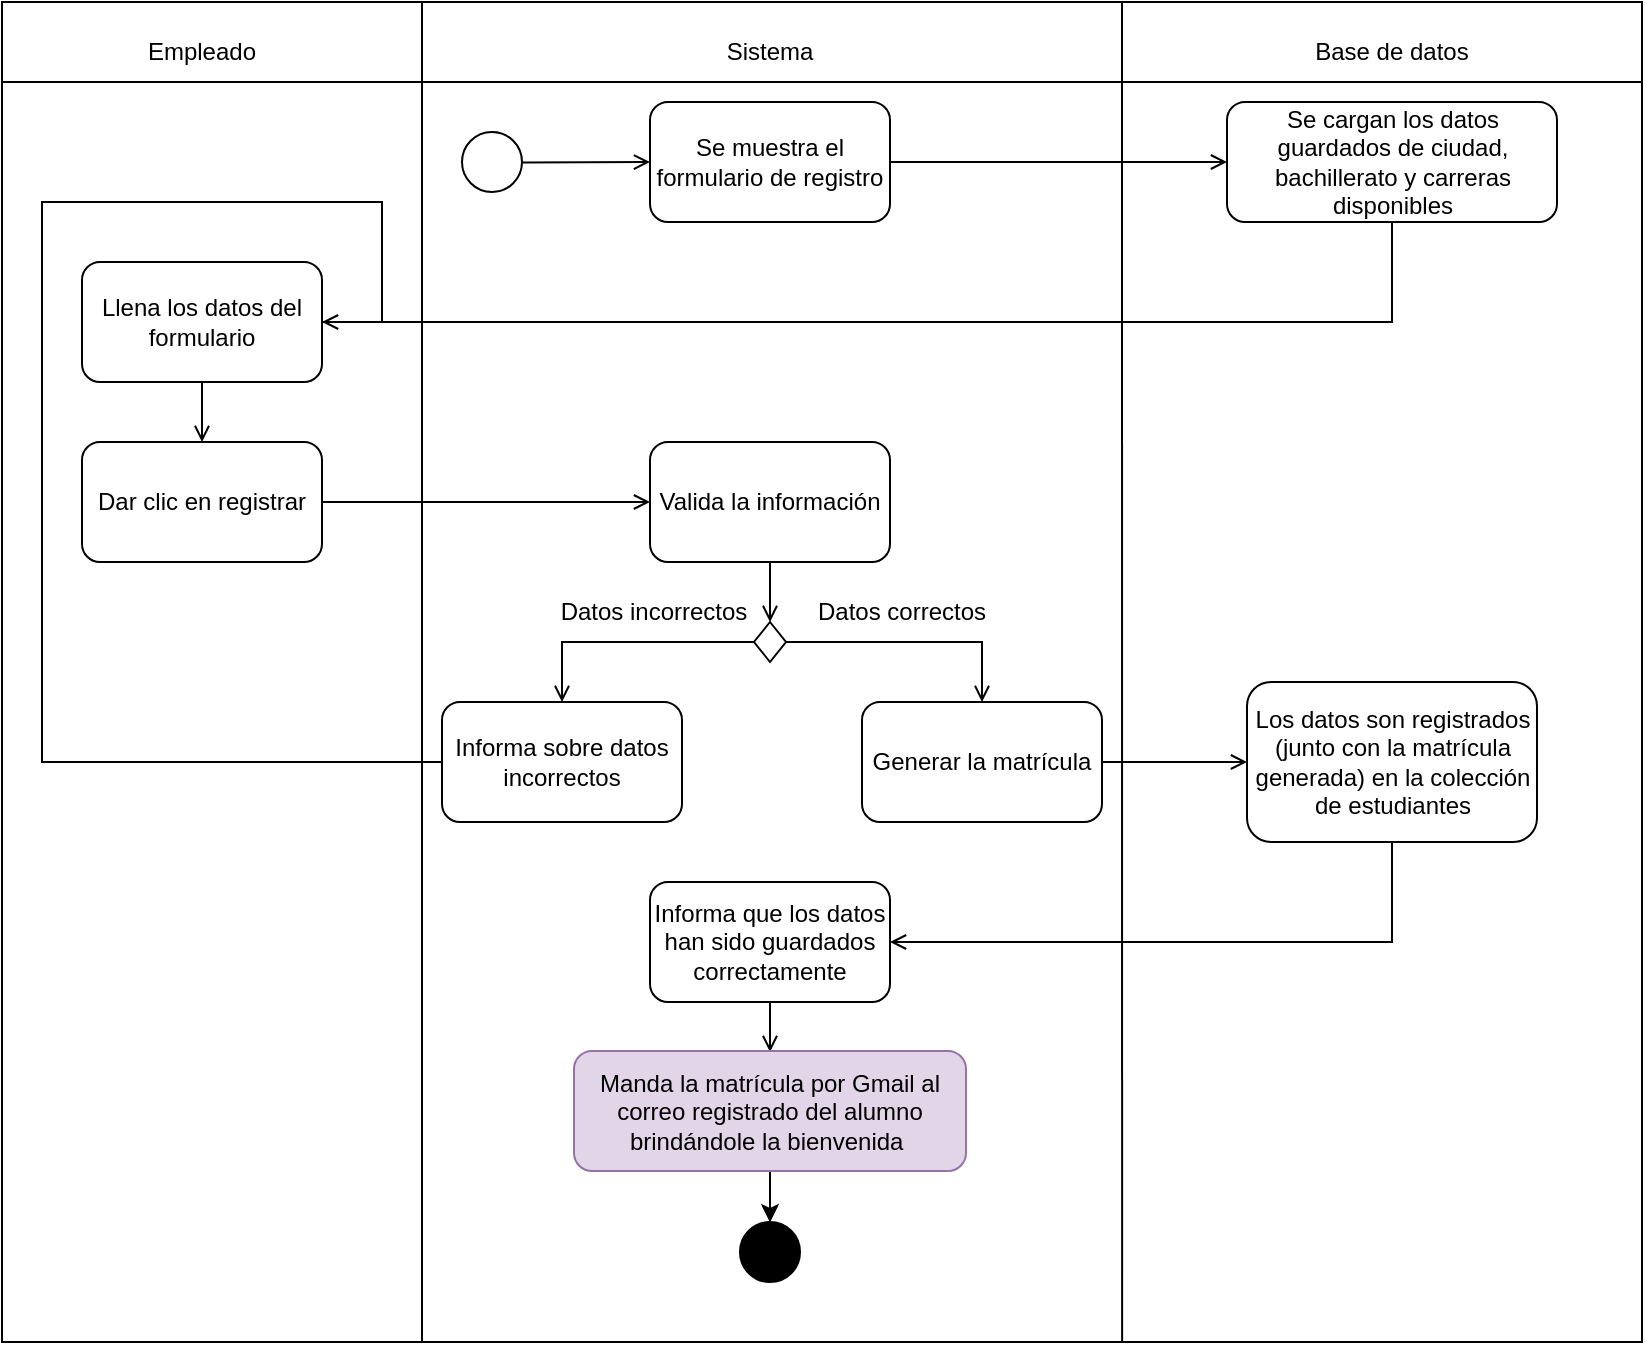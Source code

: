 <mxfile version="22.1.3" type="github">
  <diagram name="Página-1" id="kJy6fA5xsbS_I4HmSZd8">
    <mxGraphModel dx="1434" dy="725" grid="1" gridSize="10" guides="1" tooltips="1" connect="1" arrows="1" fold="1" page="1" pageScale="1" pageWidth="827" pageHeight="1169" math="0" shadow="0">
      <root>
        <mxCell id="0" />
        <mxCell id="1" parent="0" />
        <mxCell id="3AA65xwWDKS9D7IZsWyU-1" value="" style="rounded=0;whiteSpace=wrap;html=1;movable=1;resizable=1;rotatable=1;deletable=1;editable=1;locked=0;connectable=1;" vertex="1" parent="1">
          <mxGeometry width="820" height="670" as="geometry" />
        </mxCell>
        <mxCell id="3AA65xwWDKS9D7IZsWyU-2" value="" style="endArrow=none;html=1;rounded=0;movable=0;resizable=0;rotatable=0;deletable=0;editable=0;locked=1;connectable=0;" edge="1" parent="1">
          <mxGeometry width="50" height="50" relative="1" as="geometry">
            <mxPoint y="40" as="sourcePoint" />
            <mxPoint x="820" y="40" as="targetPoint" />
          </mxGeometry>
        </mxCell>
        <mxCell id="3AA65xwWDKS9D7IZsWyU-3" value="Empleado" style="text;html=1;strokeColor=none;fillColor=none;align=center;verticalAlign=middle;whiteSpace=wrap;rounded=0;" vertex="1" parent="1">
          <mxGeometry x="70" y="10" width="60" height="30" as="geometry" />
        </mxCell>
        <mxCell id="3AA65xwWDKS9D7IZsWyU-4" value="" style="endArrow=none;html=1;rounded=0;" edge="1" parent="1">
          <mxGeometry width="50" height="50" relative="1" as="geometry">
            <mxPoint x="210" y="670" as="sourcePoint" />
            <mxPoint x="210" as="targetPoint" />
          </mxGeometry>
        </mxCell>
        <mxCell id="3AA65xwWDKS9D7IZsWyU-5" value="" style="endArrow=none;html=1;rounded=0;exitX=0.683;exitY=1;exitDx=0;exitDy=0;exitPerimeter=0;" edge="1" parent="1" source="3AA65xwWDKS9D7IZsWyU-1">
          <mxGeometry width="50" height="50" relative="1" as="geometry">
            <mxPoint x="560" y="540" as="sourcePoint" />
            <mxPoint x="560" as="targetPoint" />
          </mxGeometry>
        </mxCell>
        <mxCell id="3AA65xwWDKS9D7IZsWyU-6" value="Sistema" style="text;html=1;strokeColor=none;fillColor=none;align=center;verticalAlign=middle;whiteSpace=wrap;rounded=0;" vertex="1" parent="1">
          <mxGeometry x="354" y="10" width="60" height="30" as="geometry" />
        </mxCell>
        <mxCell id="3AA65xwWDKS9D7IZsWyU-7" value="Base de datos" style="text;html=1;strokeColor=none;fillColor=none;align=center;verticalAlign=middle;whiteSpace=wrap;rounded=0;" vertex="1" parent="1">
          <mxGeometry x="650" y="10" width="90" height="30" as="geometry" />
        </mxCell>
        <mxCell id="3AA65xwWDKS9D7IZsWyU-13" value="" style="ellipse;html=1;" vertex="1" parent="1">
          <mxGeometry x="230" y="65" width="30" height="30" as="geometry" />
        </mxCell>
        <mxCell id="3AA65xwWDKS9D7IZsWyU-14" value="" style="endArrow=open;html=1;rounded=0;align=center;verticalAlign=top;endFill=0;labelBackgroundColor=none;endSize=6;entryX=0;entryY=0.5;entryDx=0;entryDy=0;" edge="1" source="3AA65xwWDKS9D7IZsWyU-13" parent="1" target="3AA65xwWDKS9D7IZsWyU-15">
          <mxGeometry relative="1" as="geometry">
            <mxPoint x="290" y="65" as="targetPoint" />
          </mxGeometry>
        </mxCell>
        <mxCell id="3AA65xwWDKS9D7IZsWyU-15" value="Se muestra el formulario de registro" style="rounded=1;whiteSpace=wrap;html=1;" vertex="1" parent="1">
          <mxGeometry x="324" y="50" width="120" height="60" as="geometry" />
        </mxCell>
        <mxCell id="3AA65xwWDKS9D7IZsWyU-16" value="Se cargan los datos guardados de ciudad, bachillerato y carreras disponibles" style="rounded=1;whiteSpace=wrap;html=1;" vertex="1" parent="1">
          <mxGeometry x="612.5" y="50" width="165" height="60" as="geometry" />
        </mxCell>
        <mxCell id="3AA65xwWDKS9D7IZsWyU-17" value="" style="endArrow=open;html=1;rounded=0;align=center;verticalAlign=top;endFill=0;labelBackgroundColor=none;endSize=6;exitX=1;exitY=0.5;exitDx=0;exitDy=0;" edge="1" parent="1" source="3AA65xwWDKS9D7IZsWyU-15" target="3AA65xwWDKS9D7IZsWyU-16">
          <mxGeometry relative="1" as="geometry">
            <mxPoint x="334" y="90" as="targetPoint" />
            <mxPoint x="270" y="90" as="sourcePoint" />
          </mxGeometry>
        </mxCell>
        <mxCell id="3AA65xwWDKS9D7IZsWyU-18" value="Llena los datos del formulario" style="rounded=1;whiteSpace=wrap;html=1;" vertex="1" parent="1">
          <mxGeometry x="40" y="130" width="120" height="60" as="geometry" />
        </mxCell>
        <mxCell id="3AA65xwWDKS9D7IZsWyU-20" value="Dar clic en registrar" style="rounded=1;whiteSpace=wrap;html=1;" vertex="1" parent="1">
          <mxGeometry x="40" y="220" width="120" height="60" as="geometry" />
        </mxCell>
        <mxCell id="3AA65xwWDKS9D7IZsWyU-21" value="" style="endArrow=open;html=1;rounded=0;align=center;verticalAlign=top;endFill=0;labelBackgroundColor=none;endSize=6;" edge="1" parent="1" source="3AA65xwWDKS9D7IZsWyU-18" target="3AA65xwWDKS9D7IZsWyU-20">
          <mxGeometry relative="1" as="geometry">
            <mxPoint x="354" y="110" as="targetPoint" />
            <mxPoint x="290" y="110" as="sourcePoint" />
          </mxGeometry>
        </mxCell>
        <mxCell id="3AA65xwWDKS9D7IZsWyU-22" value="" style="endArrow=open;html=1;rounded=0;align=center;verticalAlign=top;endFill=0;labelBackgroundColor=none;endSize=6;" edge="1" parent="1" source="3AA65xwWDKS9D7IZsWyU-16" target="3AA65xwWDKS9D7IZsWyU-18">
          <mxGeometry relative="1" as="geometry">
            <mxPoint x="364" y="120" as="targetPoint" />
            <mxPoint x="300" y="120" as="sourcePoint" />
            <Array as="points">
              <mxPoint x="695" y="160" />
            </Array>
          </mxGeometry>
        </mxCell>
        <mxCell id="3AA65xwWDKS9D7IZsWyU-23" value="Valida la información" style="rounded=1;whiteSpace=wrap;html=1;" vertex="1" parent="1">
          <mxGeometry x="324" y="220" width="120" height="60" as="geometry" />
        </mxCell>
        <mxCell id="3AA65xwWDKS9D7IZsWyU-24" value="" style="endArrow=open;html=1;rounded=0;align=center;verticalAlign=top;endFill=0;labelBackgroundColor=none;endSize=6;" edge="1" parent="1" source="3AA65xwWDKS9D7IZsWyU-20" target="3AA65xwWDKS9D7IZsWyU-23">
          <mxGeometry relative="1" as="geometry">
            <mxPoint x="374" y="130" as="targetPoint" />
            <mxPoint x="310" y="130" as="sourcePoint" />
          </mxGeometry>
        </mxCell>
        <mxCell id="3AA65xwWDKS9D7IZsWyU-25" value="" style="rhombus;whiteSpace=wrap;html=1;" vertex="1" parent="1">
          <mxGeometry x="376" y="310" width="16" height="20" as="geometry" />
        </mxCell>
        <mxCell id="3AA65xwWDKS9D7IZsWyU-26" value="" style="endArrow=open;html=1;rounded=0;align=center;verticalAlign=top;endFill=0;labelBackgroundColor=none;endSize=6;entryX=0.5;entryY=0;entryDx=0;entryDy=0;" edge="1" parent="1" source="3AA65xwWDKS9D7IZsWyU-23" target="3AA65xwWDKS9D7IZsWyU-25">
          <mxGeometry relative="1" as="geometry">
            <mxPoint x="384" y="140" as="targetPoint" />
            <mxPoint x="320" y="140" as="sourcePoint" />
          </mxGeometry>
        </mxCell>
        <mxCell id="3AA65xwWDKS9D7IZsWyU-27" value="Informa sobre datos incorrectos" style="rounded=1;whiteSpace=wrap;html=1;" vertex="1" parent="1">
          <mxGeometry x="220" y="350" width="120" height="60" as="geometry" />
        </mxCell>
        <mxCell id="3AA65xwWDKS9D7IZsWyU-29" value="Los datos son registrados (junto con la matrícula generada) en la colección de estudiantes" style="rounded=1;whiteSpace=wrap;html=1;" vertex="1" parent="1">
          <mxGeometry x="622.5" y="340" width="145" height="80" as="geometry" />
        </mxCell>
        <mxCell id="3AA65xwWDKS9D7IZsWyU-30" value="" style="endArrow=open;html=1;rounded=0;align=center;verticalAlign=top;endFill=0;labelBackgroundColor=none;endSize=6;exitX=0;exitY=0.5;exitDx=0;exitDy=0;" edge="1" parent="1" source="3AA65xwWDKS9D7IZsWyU-25" target="3AA65xwWDKS9D7IZsWyU-27">
          <mxGeometry relative="1" as="geometry">
            <mxPoint x="404" y="160" as="targetPoint" />
            <mxPoint x="340" y="160" as="sourcePoint" />
            <Array as="points">
              <mxPoint x="280" y="320" />
            </Array>
          </mxGeometry>
        </mxCell>
        <mxCell id="3AA65xwWDKS9D7IZsWyU-31" value="" style="endArrow=open;html=1;rounded=0;align=center;verticalAlign=top;endFill=0;labelBackgroundColor=none;endSize=6;exitX=1;exitY=0.5;exitDx=0;exitDy=0;" edge="1" parent="1" source="3AA65xwWDKS9D7IZsWyU-25" target="3AA65xwWDKS9D7IZsWyU-47">
          <mxGeometry relative="1" as="geometry">
            <mxPoint x="414" y="170" as="targetPoint" />
            <mxPoint x="350" y="170" as="sourcePoint" />
            <Array as="points">
              <mxPoint x="490" y="320" />
            </Array>
          </mxGeometry>
        </mxCell>
        <mxCell id="3AA65xwWDKS9D7IZsWyU-32" value="Datos correctos" style="text;html=1;strokeColor=none;fillColor=none;align=center;verticalAlign=middle;whiteSpace=wrap;rounded=0;" vertex="1" parent="1">
          <mxGeometry x="400" y="290" width="100" height="30" as="geometry" />
        </mxCell>
        <mxCell id="3AA65xwWDKS9D7IZsWyU-33" value="Datos incorrectos" style="text;html=1;strokeColor=none;fillColor=none;align=center;verticalAlign=middle;whiteSpace=wrap;rounded=0;" vertex="1" parent="1">
          <mxGeometry x="276" y="290" width="100" height="30" as="geometry" />
        </mxCell>
        <mxCell id="3AA65xwWDKS9D7IZsWyU-35" value="" style="endArrow=none;html=1;rounded=0;" edge="1" parent="1" source="3AA65xwWDKS9D7IZsWyU-18" target="3AA65xwWDKS9D7IZsWyU-27">
          <mxGeometry width="50" height="50" relative="1" as="geometry">
            <mxPoint x="60" y="120" as="sourcePoint" />
            <mxPoint x="110" y="70" as="targetPoint" />
            <Array as="points">
              <mxPoint x="190" y="160" />
              <mxPoint x="190" y="100" />
              <mxPoint x="20" y="100" />
              <mxPoint x="20" y="380" />
            </Array>
          </mxGeometry>
        </mxCell>
        <mxCell id="3AA65xwWDKS9D7IZsWyU-36" value="Informa que los datos han sido guardados correctamente" style="rounded=1;whiteSpace=wrap;html=1;" vertex="1" parent="1">
          <mxGeometry x="324" y="440" width="120" height="60" as="geometry" />
        </mxCell>
        <mxCell id="3AA65xwWDKS9D7IZsWyU-37" value="" style="endArrow=open;html=1;rounded=0;align=center;verticalAlign=top;endFill=0;labelBackgroundColor=none;endSize=6;" edge="1" parent="1" source="3AA65xwWDKS9D7IZsWyU-29" target="3AA65xwWDKS9D7IZsWyU-36">
          <mxGeometry relative="1" as="geometry">
            <mxPoint x="434" y="190" as="targetPoint" />
            <mxPoint x="370" y="190" as="sourcePoint" />
            <Array as="points">
              <mxPoint x="695" y="470" />
            </Array>
          </mxGeometry>
        </mxCell>
        <mxCell id="3AA65xwWDKS9D7IZsWyU-40" value="" style="endArrow=open;html=1;rounded=0;align=center;verticalAlign=top;endFill=0;labelBackgroundColor=none;endSize=6;" edge="1" parent="1" source="3AA65xwWDKS9D7IZsWyU-36">
          <mxGeometry relative="1" as="geometry">
            <mxPoint x="384" y="525" as="targetPoint" />
            <mxPoint x="380" y="200" as="sourcePoint" />
          </mxGeometry>
        </mxCell>
        <mxCell id="3AA65xwWDKS9D7IZsWyU-41" value="" style="ellipse;html=1;fillColor=#000000;strokeColor=#000000;" vertex="1" parent="1">
          <mxGeometry x="369" y="610" width="30" height="30" as="geometry" />
        </mxCell>
        <mxCell id="3AA65xwWDKS9D7IZsWyU-42" value="" style="endArrow=open;html=1;rounded=0;align=center;verticalAlign=top;endFill=0;labelBackgroundColor=none;endSize=6;" edge="1" parent="1" target="3AA65xwWDKS9D7IZsWyU-41">
          <mxGeometry relative="1" as="geometry">
            <mxPoint x="394" y="540" as="targetPoint" />
            <mxPoint x="384" y="590" as="sourcePoint" />
          </mxGeometry>
        </mxCell>
        <mxCell id="3AA65xwWDKS9D7IZsWyU-50" value="" style="edgeStyle=orthogonalEdgeStyle;rounded=0;orthogonalLoop=1;jettySize=auto;html=1;" edge="1" parent="1" source="3AA65xwWDKS9D7IZsWyU-45" target="3AA65xwWDKS9D7IZsWyU-41">
          <mxGeometry relative="1" as="geometry" />
        </mxCell>
        <mxCell id="3AA65xwWDKS9D7IZsWyU-45" value="Manda la matrícula por Gmail al correo registrado del alumno brindándole la bienvenida&amp;nbsp;" style="rounded=1;whiteSpace=wrap;html=1;fillColor=#e1d5e7;strokeColor=#9673a6;" vertex="1" parent="1">
          <mxGeometry x="286" y="524.5" width="196" height="60" as="geometry" />
        </mxCell>
        <mxCell id="3AA65xwWDKS9D7IZsWyU-47" value="Generar la matrícula" style="rounded=1;whiteSpace=wrap;html=1;" vertex="1" parent="1">
          <mxGeometry x="430" y="350" width="120" height="60" as="geometry" />
        </mxCell>
        <mxCell id="3AA65xwWDKS9D7IZsWyU-49" value="" style="endArrow=open;html=1;rounded=0;align=center;verticalAlign=top;endFill=0;labelBackgroundColor=none;endSize=6;" edge="1" parent="1" source="3AA65xwWDKS9D7IZsWyU-47" target="3AA65xwWDKS9D7IZsWyU-29">
          <mxGeometry relative="1" as="geometry">
            <mxPoint x="394" y="535" as="targetPoint" />
            <mxPoint x="394" y="510" as="sourcePoint" />
          </mxGeometry>
        </mxCell>
      </root>
    </mxGraphModel>
  </diagram>
</mxfile>
